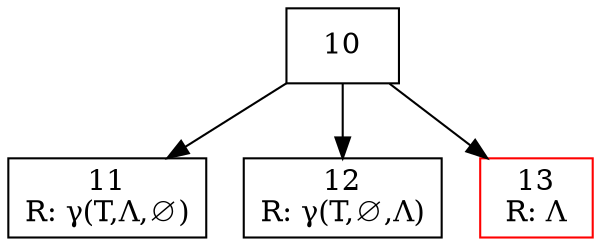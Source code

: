 digraph {
    node[shape=rect]
    10[label="10\n"]
    11[label="11\nR: γ(T,Λ,∅)"]
    12[label="12\nR: γ(T,∅,Λ)"]
    13[label="13\nR: Λ",color="red"]
    10->11
    10->12
    10->13
}
